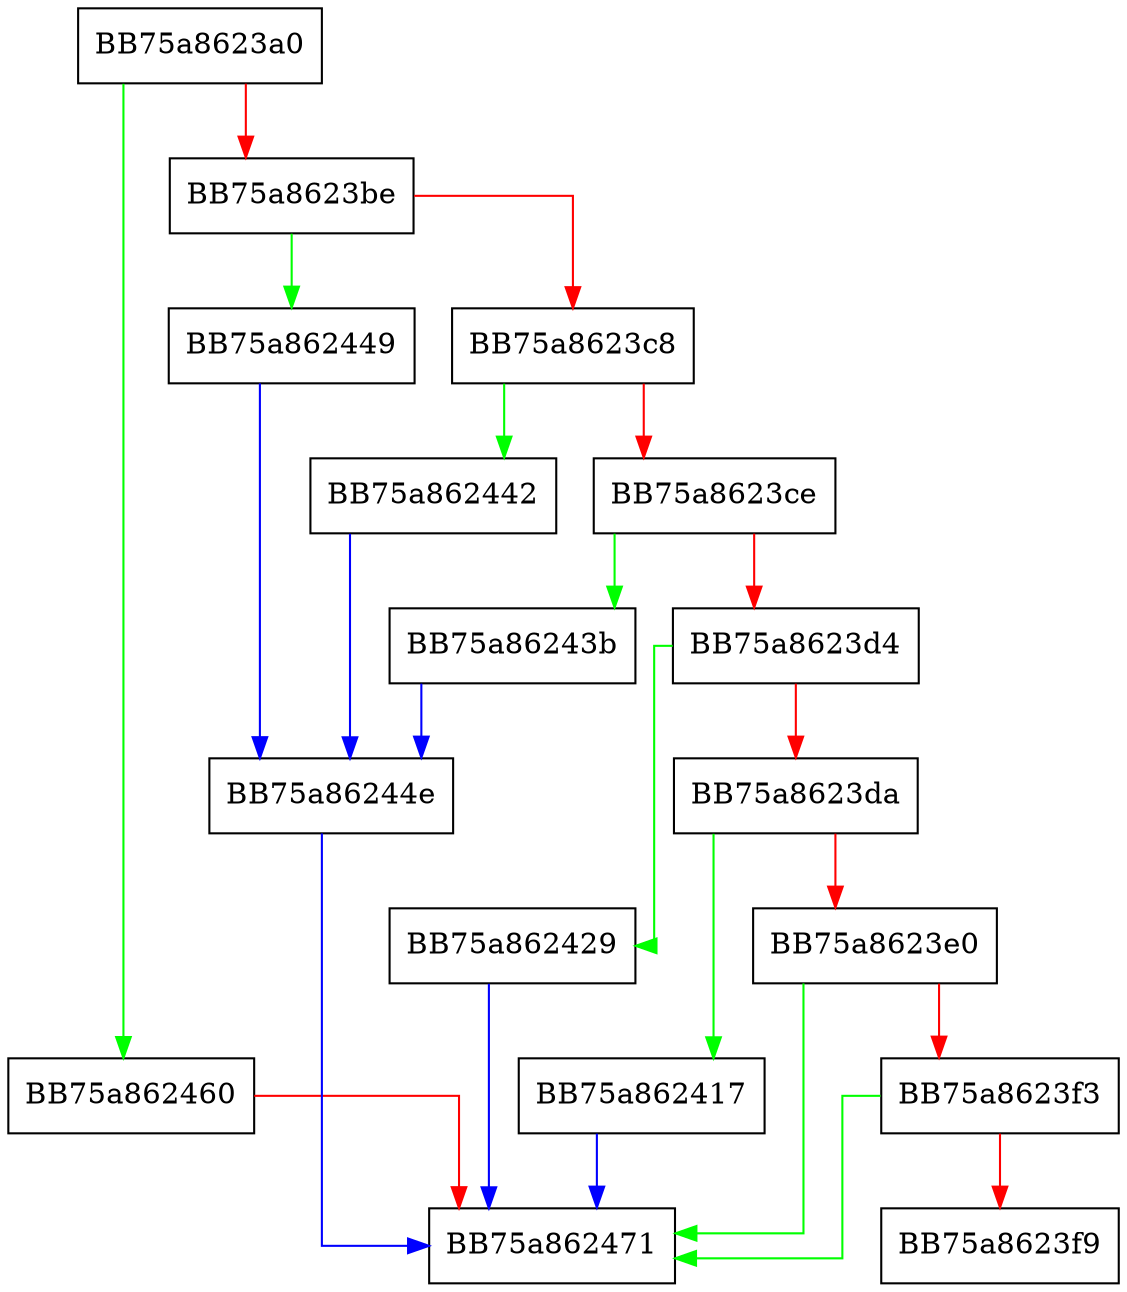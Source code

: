 digraph ProcessServiceInteractionsEvent {
  node [shape="box"];
  graph [splines=ortho];
  BB75a8623a0 -> BB75a862460 [color="green"];
  BB75a8623a0 -> BB75a8623be [color="red"];
  BB75a8623be -> BB75a862449 [color="green"];
  BB75a8623be -> BB75a8623c8 [color="red"];
  BB75a8623c8 -> BB75a862442 [color="green"];
  BB75a8623c8 -> BB75a8623ce [color="red"];
  BB75a8623ce -> BB75a86243b [color="green"];
  BB75a8623ce -> BB75a8623d4 [color="red"];
  BB75a8623d4 -> BB75a862429 [color="green"];
  BB75a8623d4 -> BB75a8623da [color="red"];
  BB75a8623da -> BB75a862417 [color="green"];
  BB75a8623da -> BB75a8623e0 [color="red"];
  BB75a8623e0 -> BB75a862471 [color="green"];
  BB75a8623e0 -> BB75a8623f3 [color="red"];
  BB75a8623f3 -> BB75a862471 [color="green"];
  BB75a8623f3 -> BB75a8623f9 [color="red"];
  BB75a862417 -> BB75a862471 [color="blue"];
  BB75a862429 -> BB75a862471 [color="blue"];
  BB75a86243b -> BB75a86244e [color="blue"];
  BB75a862442 -> BB75a86244e [color="blue"];
  BB75a862449 -> BB75a86244e [color="blue"];
  BB75a86244e -> BB75a862471 [color="blue"];
  BB75a862460 -> BB75a862471 [color="red"];
}